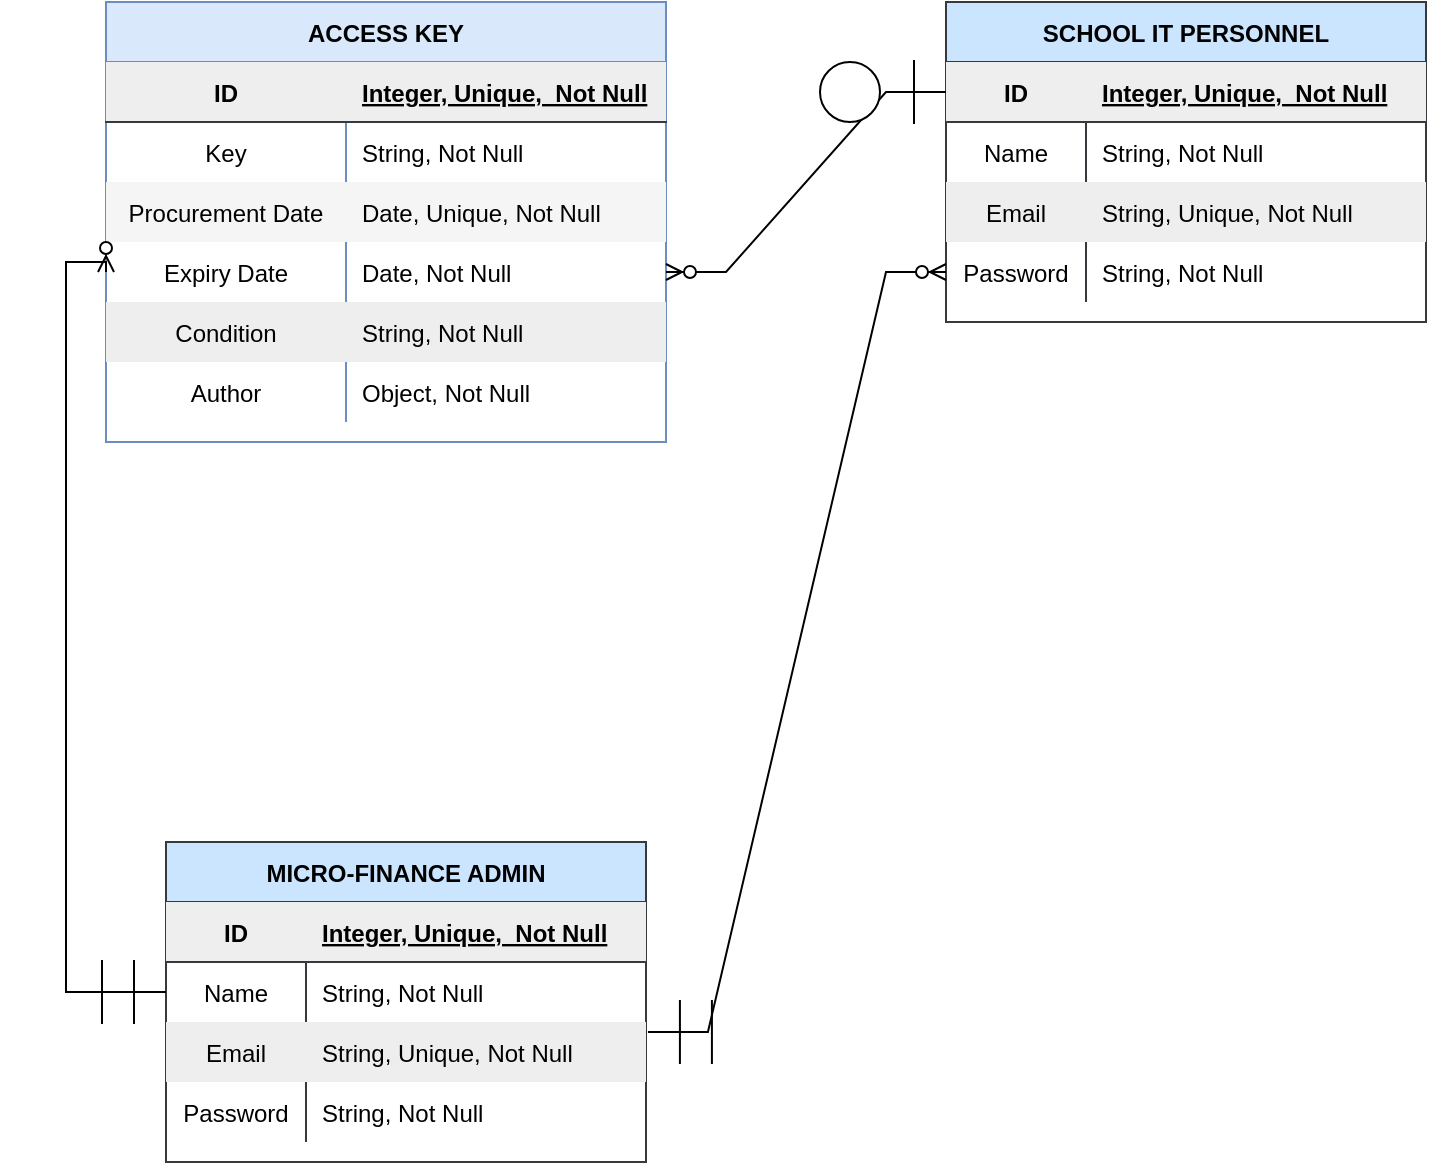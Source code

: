 <mxfile version="20.1.3" type="github">
  <diagram id="R2lEEEUBdFMjLlhIrx00" name="Page-1">
    <mxGraphModel dx="1422" dy="800" grid="1" gridSize="10" guides="1" tooltips="1" connect="1" arrows="1" fold="1" page="1" pageScale="1" pageWidth="850" pageHeight="1100" math="0" shadow="0" extFonts="Permanent Marker^https://fonts.googleapis.com/css?family=Permanent+Marker">
      <root>
        <object label="" ID="Integer, Unique, Not Null" Name="String, Not Null" Email="String, Unique, Not Null" Password="String, Not Null" id="0">
          <mxCell />
        </object>
        <mxCell id="1" parent="0" />
        <mxCell id="kgEHMLlUepai3TWF5w0s-19" value="SCHOOL IT PERSONNEL" style="shape=table;startSize=30;container=1;collapsible=1;childLayout=tableLayout;fixedRows=1;rowLines=0;fontStyle=1;align=center;resizeLast=1;fontFamily=Helvetica;fontSize=12;strokeColor=#36393d;fillColor=#cce5ff;" vertex="1" parent="1">
          <mxGeometry x="510" y="110" width="240" height="160" as="geometry" />
        </mxCell>
        <mxCell id="kgEHMLlUepai3TWF5w0s-20" value="" style="shape=tableRow;horizontal=0;startSize=0;swimlaneHead=0;swimlaneBody=0;fillColor=#eeeeee;collapsible=0;dropTarget=0;points=[[0,0.5],[1,0.5]];portConstraint=eastwest;top=0;left=0;right=0;bottom=1;fontFamily=Helvetica;fontSize=12;strokeColor=#36393d;" vertex="1" parent="kgEHMLlUepai3TWF5w0s-19">
          <mxGeometry y="30" width="240" height="30" as="geometry" />
        </mxCell>
        <mxCell id="kgEHMLlUepai3TWF5w0s-21" value="ID" style="shape=partialRectangle;connectable=0;fillColor=none;top=0;left=0;bottom=0;right=0;fontStyle=1;overflow=hidden;fontFamily=Helvetica;fontSize=12;fontColor=default;startSize=30;strokeColor=default;" vertex="1" parent="kgEHMLlUepai3TWF5w0s-20">
          <mxGeometry width="70" height="30" as="geometry">
            <mxRectangle width="70" height="30" as="alternateBounds" />
          </mxGeometry>
        </mxCell>
        <mxCell id="kgEHMLlUepai3TWF5w0s-22" value="Integer, Unique,  Not Null" style="shape=partialRectangle;connectable=0;fillColor=none;top=0;left=0;bottom=0;right=0;align=left;spacingLeft=6;fontStyle=5;overflow=hidden;fontFamily=Helvetica;fontSize=12;fontColor=default;startSize=30;strokeColor=default;" vertex="1" parent="kgEHMLlUepai3TWF5w0s-20">
          <mxGeometry x="70" width="170" height="30" as="geometry">
            <mxRectangle width="170" height="30" as="alternateBounds" />
          </mxGeometry>
        </mxCell>
        <mxCell id="kgEHMLlUepai3TWF5w0s-23" value="" style="shape=tableRow;horizontal=0;startSize=0;swimlaneHead=0;swimlaneBody=0;fillColor=none;collapsible=0;dropTarget=0;points=[[0,0.5],[1,0.5]];portConstraint=eastwest;top=0;left=0;right=0;bottom=0;fontFamily=Helvetica;fontSize=12;fontColor=default;strokeColor=default;" vertex="1" parent="kgEHMLlUepai3TWF5w0s-19">
          <mxGeometry y="60" width="240" height="30" as="geometry" />
        </mxCell>
        <mxCell id="kgEHMLlUepai3TWF5w0s-24" value="Name" style="shape=partialRectangle;connectable=0;fillColor=none;top=0;left=0;bottom=0;right=0;editable=1;overflow=hidden;fontFamily=Helvetica;fontSize=12;fontColor=default;startSize=30;strokeColor=default;" vertex="1" parent="kgEHMLlUepai3TWF5w0s-23">
          <mxGeometry width="70" height="30" as="geometry">
            <mxRectangle width="70" height="30" as="alternateBounds" />
          </mxGeometry>
        </mxCell>
        <mxCell id="kgEHMLlUepai3TWF5w0s-25" value="String, Not Null" style="shape=partialRectangle;connectable=0;fillColor=none;top=0;left=0;bottom=0;right=0;align=left;spacingLeft=6;overflow=hidden;fontFamily=Helvetica;fontSize=12;fontColor=default;startSize=30;strokeColor=default;" vertex="1" parent="kgEHMLlUepai3TWF5w0s-23">
          <mxGeometry x="70" width="170" height="30" as="geometry">
            <mxRectangle width="170" height="30" as="alternateBounds" />
          </mxGeometry>
        </mxCell>
        <mxCell id="kgEHMLlUepai3TWF5w0s-26" value="" style="shape=tableRow;horizontal=0;startSize=0;swimlaneHead=0;swimlaneBody=0;fillColor=#eeeeee;collapsible=0;dropTarget=0;points=[[0,0.5],[1,0.5]];portConstraint=eastwest;top=0;left=0;right=0;bottom=0;fontFamily=Helvetica;fontSize=12;strokeColor=#36393d;" vertex="1" parent="kgEHMLlUepai3TWF5w0s-19">
          <mxGeometry y="90" width="240" height="30" as="geometry" />
        </mxCell>
        <mxCell id="kgEHMLlUepai3TWF5w0s-27" value="Email" style="shape=partialRectangle;connectable=0;fillColor=none;top=0;left=0;bottom=0;right=0;editable=1;overflow=hidden;fontFamily=Helvetica;fontSize=12;fontColor=default;startSize=30;strokeColor=default;" vertex="1" parent="kgEHMLlUepai3TWF5w0s-26">
          <mxGeometry width="70" height="30" as="geometry">
            <mxRectangle width="70" height="30" as="alternateBounds" />
          </mxGeometry>
        </mxCell>
        <mxCell id="kgEHMLlUepai3TWF5w0s-28" value="String, Unique, Not Null" style="shape=partialRectangle;connectable=0;fillColor=none;top=0;left=0;bottom=0;right=0;align=left;spacingLeft=6;overflow=hidden;fontFamily=Helvetica;fontSize=12;fontColor=default;startSize=30;strokeColor=default;" vertex="1" parent="kgEHMLlUepai3TWF5w0s-26">
          <mxGeometry x="70" width="170" height="30" as="geometry">
            <mxRectangle width="170" height="30" as="alternateBounds" />
          </mxGeometry>
        </mxCell>
        <mxCell id="kgEHMLlUepai3TWF5w0s-29" value="" style="shape=tableRow;horizontal=0;startSize=0;swimlaneHead=0;swimlaneBody=0;fillColor=none;collapsible=0;dropTarget=0;points=[[0,0.5],[1,0.5]];portConstraint=eastwest;top=0;left=0;right=0;bottom=0;fontFamily=Helvetica;fontSize=12;fontColor=default;strokeColor=default;" vertex="1" parent="kgEHMLlUepai3TWF5w0s-19">
          <mxGeometry y="120" width="240" height="30" as="geometry" />
        </mxCell>
        <mxCell id="kgEHMLlUepai3TWF5w0s-30" value="Password" style="shape=partialRectangle;connectable=0;fillColor=none;top=0;left=0;bottom=0;right=0;editable=1;overflow=hidden;fontFamily=Helvetica;fontSize=12;fontColor=default;startSize=30;strokeColor=default;" vertex="1" parent="kgEHMLlUepai3TWF5w0s-29">
          <mxGeometry width="70" height="30" as="geometry">
            <mxRectangle width="70" height="30" as="alternateBounds" />
          </mxGeometry>
        </mxCell>
        <mxCell id="kgEHMLlUepai3TWF5w0s-31" value="String, Not Null" style="shape=partialRectangle;connectable=0;fillColor=none;top=0;left=0;bottom=0;right=0;align=left;spacingLeft=6;overflow=hidden;fontFamily=Helvetica;fontSize=12;fontColor=default;startSize=30;strokeColor=default;" vertex="1" parent="kgEHMLlUepai3TWF5w0s-29">
          <mxGeometry x="70" width="170" height="30" as="geometry">
            <mxRectangle width="170" height="30" as="alternateBounds" />
          </mxGeometry>
        </mxCell>
        <mxCell id="kgEHMLlUepai3TWF5w0s-32" value="MICRO-FINANCE ADMIN" style="shape=table;startSize=30;container=1;collapsible=1;childLayout=tableLayout;fixedRows=1;rowLines=0;fontStyle=1;align=center;resizeLast=1;fontFamily=Helvetica;fontSize=12;strokeColor=#36393d;fillColor=#cce5ff;" vertex="1" parent="1">
          <mxGeometry x="120" y="530" width="240" height="160" as="geometry" />
        </mxCell>
        <mxCell id="kgEHMLlUepai3TWF5w0s-33" value="" style="shape=tableRow;horizontal=0;startSize=0;swimlaneHead=0;swimlaneBody=0;fillColor=#eeeeee;collapsible=0;dropTarget=0;points=[[0,0.5],[1,0.5]];portConstraint=eastwest;top=0;left=0;right=0;bottom=1;fontFamily=Helvetica;fontSize=12;strokeColor=#36393d;" vertex="1" parent="kgEHMLlUepai3TWF5w0s-32">
          <mxGeometry y="30" width="240" height="30" as="geometry" />
        </mxCell>
        <mxCell id="kgEHMLlUepai3TWF5w0s-34" value="ID" style="shape=partialRectangle;connectable=0;fillColor=none;top=0;left=0;bottom=0;right=0;fontStyle=1;overflow=hidden;fontFamily=Helvetica;fontSize=12;fontColor=default;startSize=30;strokeColor=default;" vertex="1" parent="kgEHMLlUepai3TWF5w0s-33">
          <mxGeometry width="70" height="30" as="geometry">
            <mxRectangle width="70" height="30" as="alternateBounds" />
          </mxGeometry>
        </mxCell>
        <mxCell id="kgEHMLlUepai3TWF5w0s-35" value="Integer, Unique,  Not Null" style="shape=partialRectangle;connectable=0;fillColor=none;top=0;left=0;bottom=0;right=0;align=left;spacingLeft=6;fontStyle=5;overflow=hidden;fontFamily=Helvetica;fontSize=12;fontColor=default;startSize=30;strokeColor=default;" vertex="1" parent="kgEHMLlUepai3TWF5w0s-33">
          <mxGeometry x="70" width="170" height="30" as="geometry">
            <mxRectangle width="170" height="30" as="alternateBounds" />
          </mxGeometry>
        </mxCell>
        <mxCell id="kgEHMLlUepai3TWF5w0s-36" value="" style="shape=tableRow;horizontal=0;startSize=0;swimlaneHead=0;swimlaneBody=0;fillColor=none;collapsible=0;dropTarget=0;points=[[0,0.5],[1,0.5]];portConstraint=eastwest;top=0;left=0;right=0;bottom=0;fontFamily=Helvetica;fontSize=12;fontColor=default;strokeColor=default;" vertex="1" parent="kgEHMLlUepai3TWF5w0s-32">
          <mxGeometry y="60" width="240" height="30" as="geometry" />
        </mxCell>
        <mxCell id="kgEHMLlUepai3TWF5w0s-37" value="Name" style="shape=partialRectangle;connectable=0;fillColor=none;top=0;left=0;bottom=0;right=0;editable=1;overflow=hidden;fontFamily=Helvetica;fontSize=12;fontColor=default;startSize=30;strokeColor=default;" vertex="1" parent="kgEHMLlUepai3TWF5w0s-36">
          <mxGeometry width="70" height="30" as="geometry">
            <mxRectangle width="70" height="30" as="alternateBounds" />
          </mxGeometry>
        </mxCell>
        <mxCell id="kgEHMLlUepai3TWF5w0s-38" value="String, Not Null" style="shape=partialRectangle;connectable=0;fillColor=none;top=0;left=0;bottom=0;right=0;align=left;spacingLeft=6;overflow=hidden;fontFamily=Helvetica;fontSize=12;fontColor=default;startSize=30;strokeColor=default;" vertex="1" parent="kgEHMLlUepai3TWF5w0s-36">
          <mxGeometry x="70" width="170" height="30" as="geometry">
            <mxRectangle width="170" height="30" as="alternateBounds" />
          </mxGeometry>
        </mxCell>
        <mxCell id="kgEHMLlUepai3TWF5w0s-39" value="" style="shape=tableRow;horizontal=0;startSize=0;swimlaneHead=0;swimlaneBody=0;fillColor=#eeeeee;collapsible=0;dropTarget=0;points=[[0,0.5],[1,0.5]];portConstraint=eastwest;top=0;left=0;right=0;bottom=0;fontFamily=Helvetica;fontSize=12;strokeColor=#36393d;" vertex="1" parent="kgEHMLlUepai3TWF5w0s-32">
          <mxGeometry y="90" width="240" height="30" as="geometry" />
        </mxCell>
        <mxCell id="kgEHMLlUepai3TWF5w0s-40" value="Email" style="shape=partialRectangle;connectable=0;fillColor=none;top=0;left=0;bottom=0;right=0;editable=1;overflow=hidden;fontFamily=Helvetica;fontSize=12;fontColor=default;startSize=30;strokeColor=default;" vertex="1" parent="kgEHMLlUepai3TWF5w0s-39">
          <mxGeometry width="70" height="30" as="geometry">
            <mxRectangle width="70" height="30" as="alternateBounds" />
          </mxGeometry>
        </mxCell>
        <mxCell id="kgEHMLlUepai3TWF5w0s-41" value="String, Unique, Not Null" style="shape=partialRectangle;connectable=0;fillColor=none;top=0;left=0;bottom=0;right=0;align=left;spacingLeft=6;overflow=hidden;fontFamily=Helvetica;fontSize=12;fontColor=default;startSize=30;strokeColor=default;" vertex="1" parent="kgEHMLlUepai3TWF5w0s-39">
          <mxGeometry x="70" width="170" height="30" as="geometry">
            <mxRectangle width="170" height="30" as="alternateBounds" />
          </mxGeometry>
        </mxCell>
        <mxCell id="kgEHMLlUepai3TWF5w0s-42" value="" style="shape=tableRow;horizontal=0;startSize=0;swimlaneHead=0;swimlaneBody=0;fillColor=none;collapsible=0;dropTarget=0;points=[[0,0.5],[1,0.5]];portConstraint=eastwest;top=0;left=0;right=0;bottom=0;fontFamily=Helvetica;fontSize=12;fontColor=default;strokeColor=default;" vertex="1" parent="kgEHMLlUepai3TWF5w0s-32">
          <mxGeometry y="120" width="240" height="30" as="geometry" />
        </mxCell>
        <mxCell id="kgEHMLlUepai3TWF5w0s-43" value="Password" style="shape=partialRectangle;connectable=0;fillColor=none;top=0;left=0;bottom=0;right=0;editable=1;overflow=hidden;fontFamily=Helvetica;fontSize=12;fontColor=default;startSize=30;strokeColor=default;" vertex="1" parent="kgEHMLlUepai3TWF5w0s-42">
          <mxGeometry width="70" height="30" as="geometry">
            <mxRectangle width="70" height="30" as="alternateBounds" />
          </mxGeometry>
        </mxCell>
        <mxCell id="kgEHMLlUepai3TWF5w0s-44" value="String, Not Null" style="shape=partialRectangle;connectable=0;fillColor=none;top=0;left=0;bottom=0;right=0;align=left;spacingLeft=6;overflow=hidden;fontFamily=Helvetica;fontSize=12;fontColor=default;startSize=30;strokeColor=default;" vertex="1" parent="kgEHMLlUepai3TWF5w0s-42">
          <mxGeometry x="70" width="170" height="30" as="geometry">
            <mxRectangle width="170" height="30" as="alternateBounds" />
          </mxGeometry>
        </mxCell>
        <mxCell id="kgEHMLlUepai3TWF5w0s-45" value="ACCESS KEY" style="shape=table;startSize=30;container=1;collapsible=1;childLayout=tableLayout;fixedRows=1;rowLines=0;fontStyle=1;align=center;resizeLast=1;fontFamily=Helvetica;fontSize=12;strokeColor=#6c8ebf;fillColor=#dae8fc;" vertex="1" parent="1">
          <mxGeometry x="90" y="110" width="280" height="220" as="geometry" />
        </mxCell>
        <mxCell id="kgEHMLlUepai3TWF5w0s-46" value="" style="shape=tableRow;horizontal=0;startSize=0;swimlaneHead=0;swimlaneBody=0;fillColor=#eeeeee;collapsible=0;dropTarget=0;points=[[0,0.5],[1,0.5]];portConstraint=eastwest;top=0;left=0;right=0;bottom=1;fontFamily=Helvetica;fontSize=12;strokeColor=#36393d;" vertex="1" parent="kgEHMLlUepai3TWF5w0s-45">
          <mxGeometry y="30" width="280" height="30" as="geometry" />
        </mxCell>
        <mxCell id="kgEHMLlUepai3TWF5w0s-47" value="ID" style="shape=partialRectangle;connectable=0;fillColor=none;top=0;left=0;bottom=0;right=0;fontStyle=1;overflow=hidden;fontFamily=Helvetica;fontSize=12;fontColor=default;startSize=30;strokeColor=default;" vertex="1" parent="kgEHMLlUepai3TWF5w0s-46">
          <mxGeometry width="120" height="30" as="geometry">
            <mxRectangle width="120" height="30" as="alternateBounds" />
          </mxGeometry>
        </mxCell>
        <mxCell id="kgEHMLlUepai3TWF5w0s-48" value="Integer, Unique,  Not Null" style="shape=partialRectangle;connectable=0;fillColor=none;top=0;left=0;bottom=0;right=0;align=left;spacingLeft=6;fontStyle=5;overflow=hidden;fontFamily=Helvetica;fontSize=12;fontColor=default;startSize=30;strokeColor=default;" vertex="1" parent="kgEHMLlUepai3TWF5w0s-46">
          <mxGeometry x="120" width="160" height="30" as="geometry">
            <mxRectangle width="160" height="30" as="alternateBounds" />
          </mxGeometry>
        </mxCell>
        <mxCell id="kgEHMLlUepai3TWF5w0s-49" value="" style="shape=tableRow;horizontal=0;startSize=0;swimlaneHead=0;swimlaneBody=0;fillColor=none;collapsible=0;dropTarget=0;points=[[0,0.5],[1,0.5]];portConstraint=eastwest;top=0;left=0;right=0;bottom=0;fontFamily=Helvetica;fontSize=12;fontColor=default;strokeColor=default;" vertex="1" parent="kgEHMLlUepai3TWF5w0s-45">
          <mxGeometry y="60" width="280" height="30" as="geometry" />
        </mxCell>
        <mxCell id="kgEHMLlUepai3TWF5w0s-50" value="Key" style="shape=partialRectangle;connectable=0;fillColor=none;top=0;left=0;bottom=0;right=0;editable=1;overflow=hidden;fontFamily=Helvetica;fontSize=12;fontColor=default;startSize=30;strokeColor=default;" vertex="1" parent="kgEHMLlUepai3TWF5w0s-49">
          <mxGeometry width="120" height="30" as="geometry">
            <mxRectangle width="120" height="30" as="alternateBounds" />
          </mxGeometry>
        </mxCell>
        <mxCell id="kgEHMLlUepai3TWF5w0s-51" value="String, Not Null" style="shape=partialRectangle;connectable=0;fillColor=none;top=0;left=0;bottom=0;right=0;align=left;spacingLeft=6;overflow=hidden;fontFamily=Helvetica;fontSize=12;fontColor=default;startSize=30;strokeColor=default;" vertex="1" parent="kgEHMLlUepai3TWF5w0s-49">
          <mxGeometry x="120" width="160" height="30" as="geometry">
            <mxRectangle width="160" height="30" as="alternateBounds" />
          </mxGeometry>
        </mxCell>
        <mxCell id="kgEHMLlUepai3TWF5w0s-52" value="" style="shape=tableRow;horizontal=0;startSize=0;swimlaneHead=0;swimlaneBody=0;fillColor=#f5f5f5;collapsible=0;dropTarget=0;points=[[0,0.5],[1,0.5]];portConstraint=eastwest;top=0;left=0;right=0;bottom=0;fontFamily=Helvetica;fontSize=12;fontColor=#333333;strokeColor=#666666;" vertex="1" parent="kgEHMLlUepai3TWF5w0s-45">
          <mxGeometry y="90" width="280" height="30" as="geometry" />
        </mxCell>
        <mxCell id="kgEHMLlUepai3TWF5w0s-53" value="Procurement Date" style="shape=partialRectangle;connectable=0;fillColor=none;top=0;left=0;bottom=0;right=0;editable=1;overflow=hidden;fontFamily=Helvetica;fontSize=12;fontColor=default;startSize=30;strokeColor=default;" vertex="1" parent="kgEHMLlUepai3TWF5w0s-52">
          <mxGeometry width="120" height="30" as="geometry">
            <mxRectangle width="120" height="30" as="alternateBounds" />
          </mxGeometry>
        </mxCell>
        <mxCell id="kgEHMLlUepai3TWF5w0s-54" value="Date, Unique, Not Null" style="shape=partialRectangle;connectable=0;fillColor=none;top=0;left=0;bottom=0;right=0;align=left;spacingLeft=6;overflow=hidden;fontFamily=Helvetica;fontSize=12;fontColor=default;startSize=30;strokeColor=default;" vertex="1" parent="kgEHMLlUepai3TWF5w0s-52">
          <mxGeometry x="120" width="160" height="30" as="geometry">
            <mxRectangle width="160" height="30" as="alternateBounds" />
          </mxGeometry>
        </mxCell>
        <mxCell id="kgEHMLlUepai3TWF5w0s-55" value="" style="shape=tableRow;horizontal=0;startSize=0;swimlaneHead=0;swimlaneBody=0;fillColor=none;collapsible=0;dropTarget=0;points=[[0,0.5],[1,0.5]];portConstraint=eastwest;top=0;left=0;right=0;bottom=0;fontFamily=Helvetica;fontSize=12;fontColor=default;strokeColor=default;" vertex="1" parent="kgEHMLlUepai3TWF5w0s-45">
          <mxGeometry y="120" width="280" height="30" as="geometry" />
        </mxCell>
        <mxCell id="kgEHMLlUepai3TWF5w0s-56" value="Expiry Date" style="shape=partialRectangle;connectable=0;fillColor=none;top=0;left=0;bottom=0;right=0;editable=1;overflow=hidden;fontFamily=Helvetica;fontSize=12;fontColor=default;startSize=30;strokeColor=default;" vertex="1" parent="kgEHMLlUepai3TWF5w0s-55">
          <mxGeometry width="120" height="30" as="geometry">
            <mxRectangle width="120" height="30" as="alternateBounds" />
          </mxGeometry>
        </mxCell>
        <mxCell id="kgEHMLlUepai3TWF5w0s-57" value="Date, Not Null" style="shape=partialRectangle;connectable=0;fillColor=none;top=0;left=0;bottom=0;right=0;align=left;spacingLeft=6;overflow=hidden;fontFamily=Helvetica;fontSize=12;fontColor=default;startSize=30;strokeColor=default;" vertex="1" parent="kgEHMLlUepai3TWF5w0s-55">
          <mxGeometry x="120" width="160" height="30" as="geometry">
            <mxRectangle width="160" height="30" as="alternateBounds" />
          </mxGeometry>
        </mxCell>
        <mxCell id="kgEHMLlUepai3TWF5w0s-58" value="" style="shape=tableRow;horizontal=0;startSize=0;swimlaneHead=0;swimlaneBody=0;fillColor=#eeeeee;collapsible=0;dropTarget=0;points=[[0,0.5],[1,0.5]];portConstraint=eastwest;top=0;left=0;right=0;bottom=0;fontFamily=Helvetica;fontSize=12;strokeColor=#36393d;" vertex="1" parent="kgEHMLlUepai3TWF5w0s-45">
          <mxGeometry y="150" width="280" height="30" as="geometry" />
        </mxCell>
        <mxCell id="kgEHMLlUepai3TWF5w0s-59" value="Condition" style="shape=partialRectangle;connectable=0;fillColor=none;top=0;left=0;bottom=0;right=0;editable=1;overflow=hidden;fontFamily=Helvetica;fontSize=12;fontColor=default;startSize=30;strokeColor=default;" vertex="1" parent="kgEHMLlUepai3TWF5w0s-58">
          <mxGeometry width="120" height="30" as="geometry">
            <mxRectangle width="120" height="30" as="alternateBounds" />
          </mxGeometry>
        </mxCell>
        <mxCell id="kgEHMLlUepai3TWF5w0s-60" value="String, Not Null" style="shape=partialRectangle;connectable=0;fillColor=none;top=0;left=0;bottom=0;right=0;align=left;spacingLeft=6;overflow=hidden;fontFamily=Helvetica;fontSize=12;fontColor=default;startSize=30;strokeColor=default;" vertex="1" parent="kgEHMLlUepai3TWF5w0s-58">
          <mxGeometry x="120" width="160" height="30" as="geometry">
            <mxRectangle width="160" height="30" as="alternateBounds" />
          </mxGeometry>
        </mxCell>
        <mxCell id="kgEHMLlUepai3TWF5w0s-61" value="" style="shape=tableRow;horizontal=0;startSize=0;swimlaneHead=0;swimlaneBody=0;fillColor=none;collapsible=0;dropTarget=0;points=[[0,0.5],[1,0.5]];portConstraint=eastwest;top=0;left=0;right=0;bottom=0;fontFamily=Helvetica;fontSize=12;fontColor=default;strokeColor=default;" vertex="1" parent="kgEHMLlUepai3TWF5w0s-45">
          <mxGeometry y="180" width="280" height="30" as="geometry" />
        </mxCell>
        <mxCell id="kgEHMLlUepai3TWF5w0s-62" value="Author" style="shape=partialRectangle;connectable=0;fillColor=none;top=0;left=0;bottom=0;right=0;editable=1;overflow=hidden;fontFamily=Helvetica;fontSize=12;fontColor=default;startSize=30;strokeColor=default;" vertex="1" parent="kgEHMLlUepai3TWF5w0s-61">
          <mxGeometry width="120" height="30" as="geometry">
            <mxRectangle width="120" height="30" as="alternateBounds" />
          </mxGeometry>
        </mxCell>
        <mxCell id="kgEHMLlUepai3TWF5w0s-63" value="Object, Not Null" style="shape=partialRectangle;connectable=0;fillColor=none;top=0;left=0;bottom=0;right=0;align=left;spacingLeft=6;overflow=hidden;fontFamily=Helvetica;fontSize=12;fontColor=default;startSize=30;strokeColor=default;" vertex="1" parent="kgEHMLlUepai3TWF5w0s-61">
          <mxGeometry x="120" width="160" height="30" as="geometry">
            <mxRectangle width="160" height="30" as="alternateBounds" />
          </mxGeometry>
        </mxCell>
        <mxCell id="kgEHMLlUepai3TWF5w0s-79" value="" style="edgeStyle=entityRelationEdgeStyle;fontSize=12;html=1;endArrow=ERzeroToMany;startArrow=ERzeroToOne;rounded=0;fontFamily=Helvetica;fontColor=default;startSize=30;exitX=0;exitY=0.5;exitDx=0;exitDy=0;" edge="1" parent="1" source="kgEHMLlUepai3TWF5w0s-20" target="kgEHMLlUepai3TWF5w0s-55">
          <mxGeometry width="100" height="100" relative="1" as="geometry">
            <mxPoint x="508.96" y="202.99" as="sourcePoint" />
            <mxPoint x="338" y="182" as="targetPoint" />
          </mxGeometry>
        </mxCell>
        <mxCell id="kgEHMLlUepai3TWF5w0s-80" value="" style="edgeStyle=entityRelationEdgeStyle;fontSize=12;html=1;endArrow=ERzeroToMany;startArrow=ERmandOne;rounded=0;fontFamily=Helvetica;fontColor=default;startSize=30;entryX=0;entryY=0.5;entryDx=0;entryDy=0;exitX=1.004;exitY=0.167;exitDx=0;exitDy=0;exitPerimeter=0;" edge="1" parent="1" source="kgEHMLlUepai3TWF5w0s-39" target="kgEHMLlUepai3TWF5w0s-29">
          <mxGeometry width="100" height="100" relative="1" as="geometry">
            <mxPoint x="329" y="527" as="sourcePoint" />
            <mxPoint x="511" y="223" as="targetPoint" />
          </mxGeometry>
        </mxCell>
        <mxCell id="kgEHMLlUepai3TWF5w0s-83" value="" style="edgeStyle=orthogonalEdgeStyle;fontSize=12;html=1;endArrow=ERzeroToMany;startArrow=ERmandOne;rounded=0;fontFamily=Helvetica;fontColor=default;startSize=30;exitX=0;exitY=0.5;exitDx=0;exitDy=0;entryX=0;entryY=0.5;entryDx=0;entryDy=0;" edge="1" parent="1" source="kgEHMLlUepai3TWF5w0s-36" target="kgEHMLlUepai3TWF5w0s-55">
          <mxGeometry width="100" height="100" relative="1" as="geometry">
            <mxPoint x="380" y="410" as="sourcePoint" />
            <mxPoint x="400" y="310" as="targetPoint" />
            <Array as="points">
              <mxPoint x="70" y="605" />
              <mxPoint x="70" y="240" />
            </Array>
          </mxGeometry>
        </mxCell>
      </root>
    </mxGraphModel>
  </diagram>
</mxfile>
